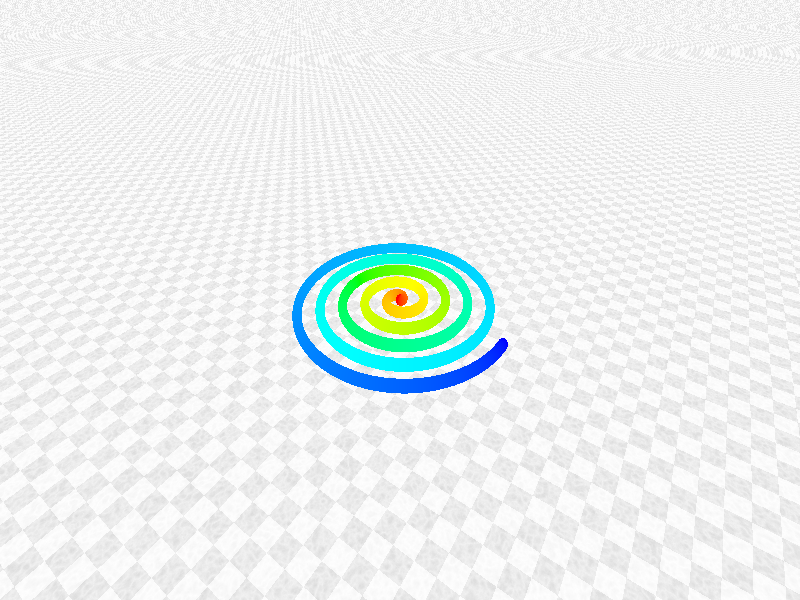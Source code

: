#include "colors.inc"                                   
#include "textures.inc"

camera {
    location <10, 10, -15>
    look_at  <0, 0,  0>  
    right 16/9*x
} 

plane{<0,1,0>,1 
    hollow  
    texture{
        pigment{
            bozo turbulence 0.85 scale 1.0 translate<5,0,0>
            color_map{
                 [0.5 rgb <0.20, 0.20, 1.0>]
                 [0.6 rgb <1,1,1>]
                 [1.0 rgb <0.5,0.5,0.5>]
            }
        }
        finish {ambient 1 diffuse 0} }      
        scale 10000
}  

#declare TileNormal=normal{
    gradient x 2 
    slope_map{
        [0 <0, 1>] 
        [.05 <1, 0>] 
        [.95 <1, 0>] 
        [1 <0, -1>]
    }
} 

plane { <0, 1, 0>, -5.2
    pigment{ 
        checker
        pigment { granite color_map { [0 rgb 1][1 rgb .9] } }
        pigment { granite color_map { [0 rgb .9][1 rgb .7] } }
    }
    finish { specular 1 }
    normal{
        average normal_map{
            [1 TileNormal]
            [1 TileNormal rotate y*90]
        }
    }
} 

light_source { <2, 5, -20> color White}      


#declare cs = function{ 
  spline { 
    000, <1,0,0>   
    025, <1,1,0>
    050, <0,1,0>
    075, <0,1,1>
    100, <0,0,1>
  }
}


#declare kugel=sphere{
    <0,0,0>,0.2
}   

#declare schnecke=union{ 
    #local turns=5; 
    #local stepping=0.1;
    #local w=0; 
    
    #for(i,0,360*turns,stepping)
        #declare x1=w*cos(radians(i));
        #declare z1=w*sin(radians(i));
        
        #local w=w+(turns/(360*turns/stepping)); 
        
        #local percent=i/(360*turns)*100; 
        
        object{kugel pigment{color cs(percent)} translate <x1,0,z1>}
    #end
}

object{schnecke}

